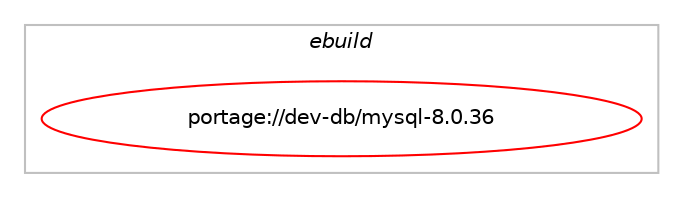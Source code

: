 digraph prolog {

# *************
# Graph options
# *************

newrank=true;
concentrate=true;
compound=true;
graph [rankdir=LR,fontname=Helvetica,fontsize=10,ranksep=1.5];#, ranksep=2.5, nodesep=0.2];
edge  [arrowhead=vee];
node  [fontname=Helvetica,fontsize=10];

# **********
# The ebuild
# **********

subgraph cluster_leftcol {
color=gray;
label=<<i>ebuild</i>>;
id [label="portage://dev-db/mysql-8.0.36", color=red, width=4, href="../dev-db/mysql-8.0.36.svg"];
}

# ****************
# The dependencies
# ****************

subgraph cluster_midcol {
color=gray;
label=<<i>dependencies</i>>;
subgraph cluster_compile {
fillcolor="#eeeeee";
style=filled;
label=<<i>compile</i>>;
# *** BEGIN UNKNOWN DEPENDENCY TYPE (TODO) ***
# id -> equal(use_conditional_group(positive,server,portage://dev-db/mysql-8.0.36,[package_dependency(portage://dev-db/mysql-8.0.36,install,no,dev-libs,icu,none,[,,],any_same_slot,[]),package_dependency(portage://dev-db/mysql-8.0.36,install,no,dev-libs,libevent,none,[,,],any_same_slot,[use(enable(ssl),none),use(enable(threads),positive)]),package_dependency(portage://dev-db/mysql-8.0.36,install,no,net-libs,libtirpc,none,[,,],any_same_slot,[]),use_conditional_group(positive,cjk,portage://dev-db/mysql-8.0.36,[package_dependency(portage://dev-db/mysql-8.0.36,install,no,app-text,mecab,none,[,,],any_same_slot,[])]),use_conditional_group(positive,jemalloc,portage://dev-db/mysql-8.0.36,[package_dependency(portage://dev-db/mysql-8.0.36,install,no,dev-libs,jemalloc,none,[,,],any_same_slot,[])]),use_conditional_group(positive,kernel_linux,portage://dev-db/mysql-8.0.36,[package_dependency(portage://dev-db/mysql-8.0.36,install,no,dev-libs,libaio,none,[,,],any_same_slot,[]),package_dependency(portage://dev-db/mysql-8.0.36,install,no,sys-process,procps,none,[,,],[],[])]),use_conditional_group(positive,numa,portage://dev-db/mysql-8.0.36,[package_dependency(portage://dev-db/mysql-8.0.36,install,no,sys-process,numactl,none,[,,],[],[])]),use_conditional_group(positive,tcmalloc,portage://dev-db/mysql-8.0.36,[package_dependency(portage://dev-db/mysql-8.0.36,install,no,dev-util,google-perftools,none,[,,],any_same_slot,[])])]))
# *** END UNKNOWN DEPENDENCY TYPE (TODO) ***

# *** BEGIN UNKNOWN DEPENDENCY TYPE (TODO) ***
# id -> equal(use_conditional_group(positive,server,portage://dev-db/mysql-8.0.36,[package_dependency(portage://dev-db/mysql-8.0.36,install,no,net-libs,rpcsvc-proto,none,[,,],[],[])]))
# *** END UNKNOWN DEPENDENCY TYPE (TODO) ***

# *** BEGIN UNKNOWN DEPENDENCY TYPE (TODO) ***
# id -> equal(use_conditional_group(positive,test,portage://dev-db/mysql-8.0.36,[package_dependency(portage://dev-db/mysql-8.0.36,install,no,acct-group,mysql,none,[,,],[],[]),package_dependency(portage://dev-db/mysql-8.0.36,install,no,acct-user,mysql,none,[,,],[],[]),package_dependency(portage://dev-db/mysql-8.0.36,install,no,dev-perl,Expect,none,[,,],[],[]),package_dependency(portage://dev-db/mysql-8.0.36,install,no,dev-perl,JSON,none,[,,],[],[]),package_dependency(portage://dev-db/mysql-8.0.36,install,no,sys-libs,timezone-data,none,[,,],[],[])]))
# *** END UNKNOWN DEPENDENCY TYPE (TODO) ***

# *** BEGIN UNKNOWN DEPENDENCY TYPE (TODO) ***
# id -> equal(package_dependency(portage://dev-db/mysql-8.0.36,install,no,app-alternatives,yacc,none,[,,],[],[]))
# *** END UNKNOWN DEPENDENCY TYPE (TODO) ***

# *** BEGIN UNKNOWN DEPENDENCY TYPE (TODO) ***
# id -> equal(package_dependency(portage://dev-db/mysql-8.0.36,install,no,app-arch,lz4,greaterequal,[1.9.4,,,1.9.4],any_same_slot,[]))
# *** END UNKNOWN DEPENDENCY TYPE (TODO) ***

# *** BEGIN UNKNOWN DEPENDENCY TYPE (TODO) ***
# id -> equal(package_dependency(portage://dev-db/mysql-8.0.36,install,no,app-arch,zstd,greaterequal,[1.2.0,,,1.2.0],any_same_slot,[]))
# *** END UNKNOWN DEPENDENCY TYPE (TODO) ***

# *** BEGIN UNKNOWN DEPENDENCY TYPE (TODO) ***
# id -> equal(package_dependency(portage://dev-db/mysql-8.0.36,install,no,dev-libs,openssl,greaterequal,[1.0.0,,,1.0.0],any_same_slot,[]))
# *** END UNKNOWN DEPENDENCY TYPE (TODO) ***

# *** BEGIN UNKNOWN DEPENDENCY TYPE (TODO) ***
# id -> equal(package_dependency(portage://dev-db/mysql-8.0.36,install,no,sys-libs,ncurses,none,[,,],any_same_slot,[]))
# *** END UNKNOWN DEPENDENCY TYPE (TODO) ***

# *** BEGIN UNKNOWN DEPENDENCY TYPE (TODO) ***
# id -> equal(package_dependency(portage://dev-db/mysql-8.0.36,install,no,sys-libs,zlib,greaterequal,[1.2.13,,,1.2.13],any_same_slot,[]))
# *** END UNKNOWN DEPENDENCY TYPE (TODO) ***

}
subgraph cluster_compileandrun {
fillcolor="#eeeeee";
style=filled;
label=<<i>compile and run</i>>;
}
subgraph cluster_run {
fillcolor="#eeeeee";
style=filled;
label=<<i>run</i>>;
# *** BEGIN UNKNOWN DEPENDENCY TYPE (TODO) ***
# id -> equal(use_conditional_group(negative,prefix,portage://dev-db/mysql-8.0.36,[package_dependency(portage://dev-db/mysql-8.0.36,run,no,acct-group,mysql,none,[,,],[],[]),package_dependency(portage://dev-db/mysql-8.0.36,run,no,acct-user,mysql,none,[,,],[],[]),package_dependency(portage://dev-db/mysql-8.0.36,run,no,dev-db,mysql-init-scripts,none,[,,],[],[])]))
# *** END UNKNOWN DEPENDENCY TYPE (TODO) ***

# *** BEGIN UNKNOWN DEPENDENCY TYPE (TODO) ***
# id -> equal(use_conditional_group(positive,selinux,portage://dev-db/mysql-8.0.36,[package_dependency(portage://dev-db/mysql-8.0.36,run,no,sec-policy,selinux-mysql,none,[,,],[],[])]))
# *** END UNKNOWN DEPENDENCY TYPE (TODO) ***

# *** BEGIN UNKNOWN DEPENDENCY TYPE (TODO) ***
# id -> equal(use_conditional_group(positive,server,portage://dev-db/mysql-8.0.36,[package_dependency(portage://dev-db/mysql-8.0.36,run,no,dev-libs,icu,none,[,,],any_same_slot,[]),package_dependency(portage://dev-db/mysql-8.0.36,run,no,dev-libs,libevent,none,[,,],any_same_slot,[use(enable(ssl),none),use(enable(threads),positive)]),package_dependency(portage://dev-db/mysql-8.0.36,run,no,net-libs,libtirpc,none,[,,],any_same_slot,[]),use_conditional_group(positive,cjk,portage://dev-db/mysql-8.0.36,[package_dependency(portage://dev-db/mysql-8.0.36,run,no,app-text,mecab,none,[,,],any_same_slot,[])]),use_conditional_group(positive,jemalloc,portage://dev-db/mysql-8.0.36,[package_dependency(portage://dev-db/mysql-8.0.36,run,no,dev-libs,jemalloc,none,[,,],any_same_slot,[])]),use_conditional_group(positive,kernel_linux,portage://dev-db/mysql-8.0.36,[package_dependency(portage://dev-db/mysql-8.0.36,run,no,dev-libs,libaio,none,[,,],any_same_slot,[]),package_dependency(portage://dev-db/mysql-8.0.36,run,no,sys-process,procps,none,[,,],[],[])]),use_conditional_group(positive,numa,portage://dev-db/mysql-8.0.36,[package_dependency(portage://dev-db/mysql-8.0.36,run,no,sys-process,numactl,none,[,,],[],[])]),use_conditional_group(positive,tcmalloc,portage://dev-db/mysql-8.0.36,[package_dependency(portage://dev-db/mysql-8.0.36,run,no,dev-util,google-perftools,none,[,,],any_same_slot,[])])]))
# *** END UNKNOWN DEPENDENCY TYPE (TODO) ***

# *** BEGIN UNKNOWN DEPENDENCY TYPE (TODO) ***
# id -> equal(package_dependency(portage://dev-db/mysql-8.0.36,run,no,app-arch,lz4,greaterequal,[1.9.4,,,1.9.4],any_same_slot,[]))
# *** END UNKNOWN DEPENDENCY TYPE (TODO) ***

# *** BEGIN UNKNOWN DEPENDENCY TYPE (TODO) ***
# id -> equal(package_dependency(portage://dev-db/mysql-8.0.36,run,no,app-arch,zstd,greaterequal,[1.2.0,,,1.2.0],any_same_slot,[]))
# *** END UNKNOWN DEPENDENCY TYPE (TODO) ***

# *** BEGIN UNKNOWN DEPENDENCY TYPE (TODO) ***
# id -> equal(package_dependency(portage://dev-db/mysql-8.0.36,run,no,dev-libs,openssl,greaterequal,[1.0.0,,,1.0.0],any_same_slot,[]))
# *** END UNKNOWN DEPENDENCY TYPE (TODO) ***

# *** BEGIN UNKNOWN DEPENDENCY TYPE (TODO) ***
# id -> equal(package_dependency(portage://dev-db/mysql-8.0.36,run,no,sys-libs,ncurses,none,[,,],any_same_slot,[]))
# *** END UNKNOWN DEPENDENCY TYPE (TODO) ***

# *** BEGIN UNKNOWN DEPENDENCY TYPE (TODO) ***
# id -> equal(package_dependency(portage://dev-db/mysql-8.0.36,run,no,sys-libs,zlib,greaterequal,[1.2.13,,,1.2.13],any_same_slot,[]))
# *** END UNKNOWN DEPENDENCY TYPE (TODO) ***

# *** BEGIN UNKNOWN DEPENDENCY TYPE (TODO) ***
# id -> equal(package_dependency(portage://dev-db/mysql-8.0.36,run,weak,dev-db,mariadb,none,[,,],[],[]))
# *** END UNKNOWN DEPENDENCY TYPE (TODO) ***

# *** BEGIN UNKNOWN DEPENDENCY TYPE (TODO) ***
# id -> equal(package_dependency(portage://dev-db/mysql-8.0.36,run,weak,dev-db,mariadb-galera,none,[,,],[],[]))
# *** END UNKNOWN DEPENDENCY TYPE (TODO) ***

# *** BEGIN UNKNOWN DEPENDENCY TYPE (TODO) ***
# id -> equal(package_dependency(portage://dev-db/mysql-8.0.36,run,weak,dev-db,mysql,none,[,,],[slot(0)],[]))
# *** END UNKNOWN DEPENDENCY TYPE (TODO) ***

# *** BEGIN UNKNOWN DEPENDENCY TYPE (TODO) ***
# id -> equal(package_dependency(portage://dev-db/mysql-8.0.36,run,weak,dev-db,mysql,none,[,,],[slot(5.7)],[]))
# *** END UNKNOWN DEPENDENCY TYPE (TODO) ***

# *** BEGIN UNKNOWN DEPENDENCY TYPE (TODO) ***
# id -> equal(package_dependency(portage://dev-db/mysql-8.0.36,run,weak,dev-db,mysql-cluster,none,[,,],[],[]))
# *** END UNKNOWN DEPENDENCY TYPE (TODO) ***

# *** BEGIN UNKNOWN DEPENDENCY TYPE (TODO) ***
# id -> equal(package_dependency(portage://dev-db/mysql-8.0.36,run,weak,dev-db,percona-server,none,[,,],[],[]))
# *** END UNKNOWN DEPENDENCY TYPE (TODO) ***

}
}

# **************
# The candidates
# **************

subgraph cluster_choices {
rank=same;
color=gray;
label=<<i>candidates</i>>;

}

}
